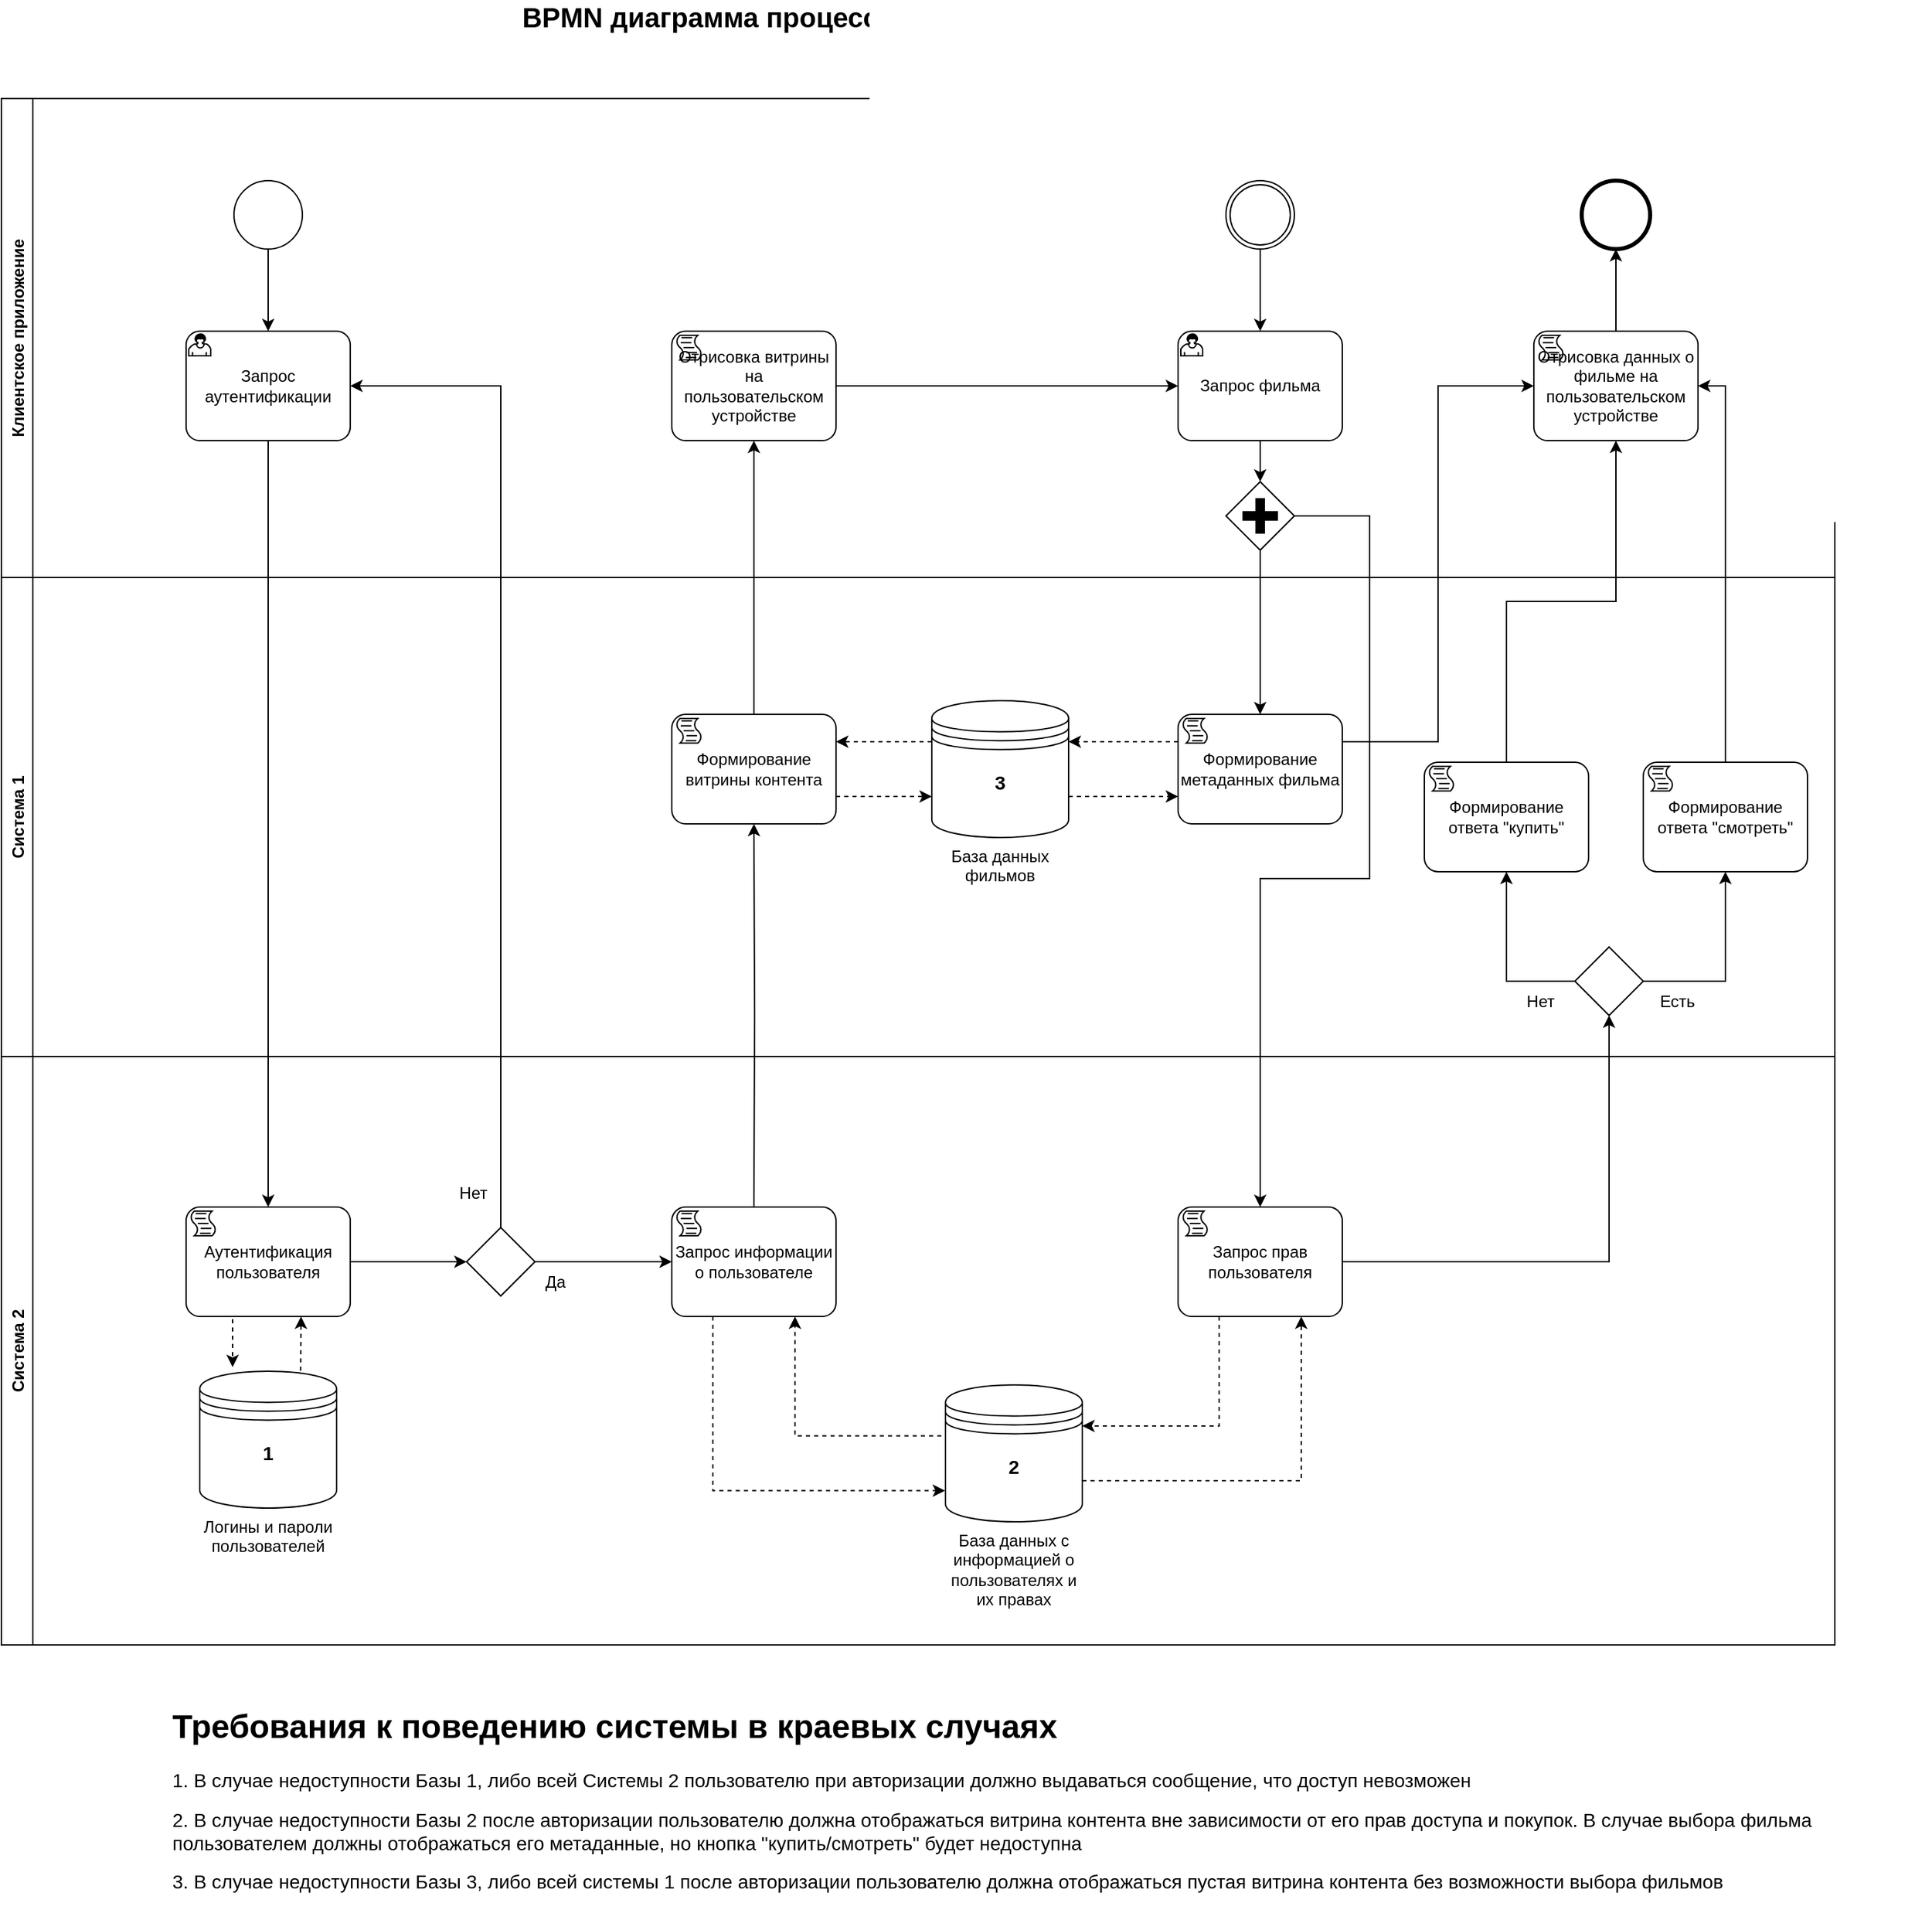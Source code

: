 <mxfile version="15.0.3" type="github">
  <diagram name="Page-1" id="2a216829-ef6e-dabb-86c1-c78162f3ba2b">
    <mxGraphModel dx="3133" dy="1056" grid="1" gridSize="10" guides="1" tooltips="1" connect="1" arrows="1" fold="1" page="1" pageScale="1" pageWidth="850" pageHeight="400" background="none" math="0" shadow="0">
      <root>
        <mxCell id="0" />
        <mxCell id="1" parent="0" />
        <mxCell id="feLGeACvyhJwC_AKLF74-2" value="Система 1" style="swimlane;horizontal=0;" vertex="1" parent="1">
          <mxGeometry x="-680" y="550" width="1340" height="350" as="geometry" />
        </mxCell>
        <mxCell id="feLGeACvyhJwC_AKLF74-46" style="edgeStyle=orthogonalEdgeStyle;rounded=0;orthogonalLoop=1;jettySize=auto;html=1;exitX=0;exitY=0.3;exitDx=0;exitDy=0;entryX=1;entryY=0.25;entryDx=0;entryDy=0;entryPerimeter=0;dashed=1;" edge="1" parent="feLGeACvyhJwC_AKLF74-2" source="feLGeACvyhJwC_AKLF74-33" target="feLGeACvyhJwC_AKLF74-44">
          <mxGeometry relative="1" as="geometry" />
        </mxCell>
        <mxCell id="feLGeACvyhJwC_AKLF74-51" style="edgeStyle=orthogonalEdgeStyle;rounded=0;orthogonalLoop=1;jettySize=auto;html=1;exitX=1;exitY=0.7;exitDx=0;exitDy=0;entryX=0;entryY=0.75;entryDx=0;entryDy=0;entryPerimeter=0;dashed=1;" edge="1" parent="feLGeACvyhJwC_AKLF74-2" source="feLGeACvyhJwC_AKLF74-33" target="feLGeACvyhJwC_AKLF74-47">
          <mxGeometry relative="1" as="geometry" />
        </mxCell>
        <mxCell id="feLGeACvyhJwC_AKLF74-33" value="База данных фильмов" style="shape=datastore;whiteSpace=wrap;html=1;labelPosition=center;verticalLabelPosition=bottom;align=center;verticalAlign=top;" vertex="1" parent="feLGeACvyhJwC_AKLF74-2">
          <mxGeometry x="680" y="90" width="100" height="100" as="geometry" />
        </mxCell>
        <mxCell id="feLGeACvyhJwC_AKLF74-45" style="edgeStyle=orthogonalEdgeStyle;rounded=0;orthogonalLoop=1;jettySize=auto;html=1;exitX=1;exitY=0.75;exitDx=0;exitDy=0;exitPerimeter=0;entryX=0;entryY=0.7;entryDx=0;entryDy=0;dashed=1;" edge="1" parent="feLGeACvyhJwC_AKLF74-2" source="feLGeACvyhJwC_AKLF74-44" target="feLGeACvyhJwC_AKLF74-33">
          <mxGeometry relative="1" as="geometry" />
        </mxCell>
        <mxCell id="feLGeACvyhJwC_AKLF74-44" value="Формирование витрины контента" style="points=[[0.25,0,0],[0.5,0,0],[0.75,0,0],[1,0.25,0],[1,0.5,0],[1,0.75,0],[0.75,1,0],[0.5,1,0],[0.25,1,0],[0,0.75,0],[0,0.5,0],[0,0.25,0]];shape=mxgraph.bpmn.task;whiteSpace=wrap;rectStyle=rounded;size=10;taskMarker=script;" vertex="1" parent="feLGeACvyhJwC_AKLF74-2">
          <mxGeometry x="490" y="100" width="120" height="80" as="geometry" />
        </mxCell>
        <mxCell id="feLGeACvyhJwC_AKLF74-50" style="edgeStyle=orthogonalEdgeStyle;rounded=0;orthogonalLoop=1;jettySize=auto;html=1;exitX=0;exitY=0.25;exitDx=0;exitDy=0;exitPerimeter=0;entryX=1;entryY=0.3;entryDx=0;entryDy=0;dashed=1;" edge="1" parent="feLGeACvyhJwC_AKLF74-2" source="feLGeACvyhJwC_AKLF74-47" target="feLGeACvyhJwC_AKLF74-33">
          <mxGeometry relative="1" as="geometry" />
        </mxCell>
        <mxCell id="feLGeACvyhJwC_AKLF74-47" value="Формирование метаданных фильма" style="points=[[0.25,0,0],[0.5,0,0],[0.75,0,0],[1,0.25,0],[1,0.5,0],[1,0.75,0],[0.75,1,0],[0.5,1,0],[0.25,1,0],[0,0.75,0],[0,0.5,0],[0,0.25,0]];shape=mxgraph.bpmn.task;whiteSpace=wrap;rectStyle=rounded;size=10;taskMarker=script;" vertex="1" parent="feLGeACvyhJwC_AKLF74-2">
          <mxGeometry x="860" y="100" width="120" height="80" as="geometry" />
        </mxCell>
        <mxCell id="feLGeACvyhJwC_AKLF74-71" value="Формирование ответа &quot;купить&quot;" style="points=[[0.25,0,0],[0.5,0,0],[0.75,0,0],[1,0.25,0],[1,0.5,0],[1,0.75,0],[0.75,1,0],[0.5,1,0],[0.25,1,0],[0,0.75,0],[0,0.5,0],[0,0.25,0]];shape=mxgraph.bpmn.task;whiteSpace=wrap;rectStyle=rounded;size=10;taskMarker=script;" vertex="1" parent="feLGeACvyhJwC_AKLF74-2">
          <mxGeometry x="1040" y="135" width="120" height="80" as="geometry" />
        </mxCell>
        <mxCell id="feLGeACvyhJwC_AKLF74-73" value="Формирование ответа &quot;смотреть&quot;" style="points=[[0.25,0,0],[0.5,0,0],[0.75,0,0],[1,0.25,0],[1,0.5,0],[1,0.75,0],[0.75,1,0],[0.5,1,0],[0.25,1,0],[0,0.75,0],[0,0.5,0],[0,0.25,0]];shape=mxgraph.bpmn.task;whiteSpace=wrap;rectStyle=rounded;size=10;taskMarker=script;" vertex="1" parent="feLGeACvyhJwC_AKLF74-2">
          <mxGeometry x="1200" y="135" width="120" height="80" as="geometry" />
        </mxCell>
        <mxCell id="feLGeACvyhJwC_AKLF74-64" value="" style="points=[[0.25,0.25,0],[0.5,0,0],[0.75,0.25,0],[1,0.5,0],[0.75,0.75,0],[0.5,1,0],[0.25,0.75,0],[0,0.5,0]];shape=mxgraph.bpmn.gateway2;html=1;verticalLabelPosition=bottom;labelBackgroundColor=#ffffff;verticalAlign=top;align=center;perimeter=rhombusPerimeter;outlineConnect=0;outline=none;symbol=none;" vertex="1" parent="feLGeACvyhJwC_AKLF74-2">
          <mxGeometry x="1150" y="270" width="50" height="50" as="geometry" />
        </mxCell>
        <mxCell id="feLGeACvyhJwC_AKLF74-75" style="edgeStyle=orthogonalEdgeStyle;rounded=0;orthogonalLoop=1;jettySize=auto;html=1;exitX=1;exitY=0.5;exitDx=0;exitDy=0;exitPerimeter=0;entryX=0.5;entryY=1;entryDx=0;entryDy=0;entryPerimeter=0;" edge="1" parent="feLGeACvyhJwC_AKLF74-2" source="feLGeACvyhJwC_AKLF74-64" target="feLGeACvyhJwC_AKLF74-73">
          <mxGeometry relative="1" as="geometry" />
        </mxCell>
        <mxCell id="feLGeACvyhJwC_AKLF74-76" style="edgeStyle=orthogonalEdgeStyle;rounded=0;orthogonalLoop=1;jettySize=auto;html=1;exitX=0;exitY=0.5;exitDx=0;exitDy=0;exitPerimeter=0;entryX=0.5;entryY=1;entryDx=0;entryDy=0;entryPerimeter=0;" edge="1" parent="feLGeACvyhJwC_AKLF74-2" source="feLGeACvyhJwC_AKLF74-64" target="feLGeACvyhJwC_AKLF74-71">
          <mxGeometry relative="1" as="geometry" />
        </mxCell>
        <mxCell id="feLGeACvyhJwC_AKLF74-69" value="Нет" style="text;html=1;strokeColor=none;fillColor=none;align=center;verticalAlign=middle;whiteSpace=wrap;rounded=0;" vertex="1" parent="feLGeACvyhJwC_AKLF74-2">
          <mxGeometry x="1100" y="300" width="50" height="20" as="geometry" />
        </mxCell>
        <mxCell id="feLGeACvyhJwC_AKLF74-3" value="Система 2" style="swimlane;horizontal=0;" vertex="1" parent="1">
          <mxGeometry x="-680" y="900" width="1340" height="430" as="geometry" />
        </mxCell>
        <mxCell id="feLGeACvyhJwC_AKLF74-9" style="edgeStyle=orthogonalEdgeStyle;rounded=0;orthogonalLoop=1;jettySize=auto;html=1;exitX=1;exitY=0.5;exitDx=0;exitDy=0;entryX=0;entryY=0.5;entryDx=0;entryDy=0;entryPerimeter=0;exitPerimeter=0;" edge="1" parent="feLGeACvyhJwC_AKLF74-3" source="feLGeACvyhJwC_AKLF74-38" target="feLGeACvyhJwC_AKLF74-8">
          <mxGeometry relative="1" as="geometry">
            <mxPoint x="255" y="150" as="sourcePoint" />
          </mxGeometry>
        </mxCell>
        <mxCell id="feLGeACvyhJwC_AKLF74-36" style="edgeStyle=orthogonalEdgeStyle;rounded=0;orthogonalLoop=1;jettySize=auto;html=1;exitX=0.25;exitY=1;exitDx=0;exitDy=0;entryX=0.24;entryY=-0.03;entryDx=0;entryDy=0;entryPerimeter=0;dashed=1;exitPerimeter=0;" edge="1" parent="feLGeACvyhJwC_AKLF74-3" source="feLGeACvyhJwC_AKLF74-38" target="feLGeACvyhJwC_AKLF74-35">
          <mxGeometry relative="1" as="geometry">
            <mxPoint x="165" y="190" as="sourcePoint" />
          </mxGeometry>
        </mxCell>
        <mxCell id="feLGeACvyhJwC_AKLF74-8" value="" style="points=[[0.25,0.25,0],[0.5,0,0],[0.75,0.25,0],[1,0.5,0],[0.75,0.75,0],[0.5,1,0],[0.25,0.75,0],[0,0.5,0]];shape=mxgraph.bpmn.gateway2;html=1;verticalLabelPosition=bottom;labelBackgroundColor=#ffffff;verticalAlign=top;align=center;perimeter=rhombusPerimeter;outlineConnect=0;outline=none;symbol=none;" vertex="1" parent="feLGeACvyhJwC_AKLF74-3">
          <mxGeometry x="340" y="125" width="50" height="50" as="geometry" />
        </mxCell>
        <mxCell id="feLGeACvyhJwC_AKLF74-17" value="Да" style="text;html=1;strokeColor=none;fillColor=none;align=center;verticalAlign=middle;whiteSpace=wrap;rounded=0;" vertex="1" parent="feLGeACvyhJwC_AKLF74-3">
          <mxGeometry x="380" y="155" width="50" height="20" as="geometry" />
        </mxCell>
        <mxCell id="feLGeACvyhJwC_AKLF74-16" value="Нет" style="text;html=1;strokeColor=none;fillColor=none;align=center;verticalAlign=middle;whiteSpace=wrap;rounded=0;" vertex="1" parent="feLGeACvyhJwC_AKLF74-3">
          <mxGeometry x="320" y="90" width="50" height="20" as="geometry" />
        </mxCell>
        <mxCell id="feLGeACvyhJwC_AKLF74-37" style="edgeStyle=orthogonalEdgeStyle;rounded=0;orthogonalLoop=1;jettySize=auto;html=1;exitX=0.737;exitY=-0.004;exitDx=0;exitDy=0;exitPerimeter=0;dashed=1;" edge="1" parent="feLGeACvyhJwC_AKLF74-3" source="feLGeACvyhJwC_AKLF74-35">
          <mxGeometry relative="1" as="geometry">
            <mxPoint x="219" y="190" as="targetPoint" />
          </mxGeometry>
        </mxCell>
        <mxCell id="feLGeACvyhJwC_AKLF74-35" value="Логины и пароли пользователей" style="shape=datastore;whiteSpace=wrap;html=1;labelPosition=center;verticalLabelPosition=bottom;align=center;verticalAlign=top;" vertex="1" parent="feLGeACvyhJwC_AKLF74-3">
          <mxGeometry x="145" y="230" width="100" height="100" as="geometry" />
        </mxCell>
        <mxCell id="feLGeACvyhJwC_AKLF74-38" value="Аутентификация пользователя" style="points=[[0.25,0,0],[0.5,0,0],[0.75,0,0],[1,0.25,0],[1,0.5,0],[1,0.75,0],[0.75,1,0],[0.5,1,0],[0.25,1,0],[0,0.75,0],[0,0.5,0],[0,0.25,0]];shape=mxgraph.bpmn.task;whiteSpace=wrap;rectStyle=rounded;size=10;taskMarker=script;" vertex="1" parent="feLGeACvyhJwC_AKLF74-3">
          <mxGeometry x="135" y="110" width="120" height="80" as="geometry" />
        </mxCell>
        <mxCell id="feLGeACvyhJwC_AKLF74-41" style="edgeStyle=orthogonalEdgeStyle;rounded=0;orthogonalLoop=1;jettySize=auto;html=1;exitX=0.25;exitY=1;exitDx=0;exitDy=0;exitPerimeter=0;entryX=-0.003;entryY=0.773;entryDx=0;entryDy=0;entryPerimeter=0;dashed=1;" edge="1" parent="feLGeACvyhJwC_AKLF74-3" source="feLGeACvyhJwC_AKLF74-39" target="feLGeACvyhJwC_AKLF74-40">
          <mxGeometry relative="1" as="geometry" />
        </mxCell>
        <mxCell id="feLGeACvyhJwC_AKLF74-39" value="Запрос информации о пользователе" style="points=[[0.25,0,0],[0.5,0,0],[0.75,0,0],[1,0.25,0],[1,0.5,0],[1,0.75,0],[0.75,1,0],[0.5,1,0],[0.25,1,0],[0,0.75,0],[0,0.5,0],[0,0.25,0]];shape=mxgraph.bpmn.task;whiteSpace=wrap;rectStyle=rounded;size=10;taskMarker=script;" vertex="1" parent="feLGeACvyhJwC_AKLF74-3">
          <mxGeometry x="490" y="110" width="120" height="80" as="geometry" />
        </mxCell>
        <mxCell id="feLGeACvyhJwC_AKLF74-43" style="edgeStyle=orthogonalEdgeStyle;rounded=0;orthogonalLoop=1;jettySize=auto;html=1;exitX=-0.03;exitY=0.373;exitDx=0;exitDy=0;exitPerimeter=0;entryX=0.75;entryY=1;entryDx=0;entryDy=0;entryPerimeter=0;dashed=1;" edge="1" parent="feLGeACvyhJwC_AKLF74-3" source="feLGeACvyhJwC_AKLF74-40" target="feLGeACvyhJwC_AKLF74-39">
          <mxGeometry relative="1" as="geometry" />
        </mxCell>
        <mxCell id="feLGeACvyhJwC_AKLF74-62" style="edgeStyle=orthogonalEdgeStyle;rounded=0;orthogonalLoop=1;jettySize=auto;html=1;exitX=1;exitY=0.7;exitDx=0;exitDy=0;entryX=0.75;entryY=1;entryDx=0;entryDy=0;entryPerimeter=0;dashed=1;" edge="1" parent="feLGeACvyhJwC_AKLF74-3" source="feLGeACvyhJwC_AKLF74-40" target="feLGeACvyhJwC_AKLF74-57">
          <mxGeometry relative="1" as="geometry" />
        </mxCell>
        <mxCell id="feLGeACvyhJwC_AKLF74-40" value="База данных с информацией о пользователях и их правах" style="shape=datastore;whiteSpace=wrap;html=1;labelPosition=center;verticalLabelPosition=bottom;align=center;verticalAlign=top;" vertex="1" parent="feLGeACvyhJwC_AKLF74-3">
          <mxGeometry x="690" y="240" width="100" height="100" as="geometry" />
        </mxCell>
        <mxCell id="feLGeACvyhJwC_AKLF74-61" style="edgeStyle=orthogonalEdgeStyle;rounded=0;orthogonalLoop=1;jettySize=auto;html=1;exitX=0.25;exitY=1;exitDx=0;exitDy=0;exitPerimeter=0;entryX=1;entryY=0.3;entryDx=0;entryDy=0;dashed=1;" edge="1" parent="feLGeACvyhJwC_AKLF74-3" source="feLGeACvyhJwC_AKLF74-57" target="feLGeACvyhJwC_AKLF74-40">
          <mxGeometry relative="1" as="geometry" />
        </mxCell>
        <mxCell id="feLGeACvyhJwC_AKLF74-57" value="Запрос прав пользователя" style="points=[[0.25,0,0],[0.5,0,0],[0.75,0,0],[1,0.25,0],[1,0.5,0],[1,0.75,0],[0.75,1,0],[0.5,1,0],[0.25,1,0],[0,0.75,0],[0,0.5,0],[0,0.25,0]];shape=mxgraph.bpmn.task;whiteSpace=wrap;rectStyle=rounded;size=10;taskMarker=script;" vertex="1" parent="feLGeACvyhJwC_AKLF74-3">
          <mxGeometry x="860" y="110" width="120" height="80" as="geometry" />
        </mxCell>
        <mxCell id="feLGeACvyhJwC_AKLF74-85" value="&lt;font style=&quot;font-size: 14px&quot;&gt;&lt;b&gt;1&lt;/b&gt;&lt;/font&gt;" style="text;html=1;strokeColor=none;fillColor=none;align=center;verticalAlign=middle;whiteSpace=wrap;rounded=0;" vertex="1" parent="feLGeACvyhJwC_AKLF74-3">
          <mxGeometry x="175" y="280" width="40" height="20" as="geometry" />
        </mxCell>
        <mxCell id="feLGeACvyhJwC_AKLF74-86" value="&lt;font style=&quot;font-size: 14px&quot;&gt;&lt;b&gt;2&lt;/b&gt;&lt;/font&gt;" style="text;html=1;strokeColor=none;fillColor=none;align=center;verticalAlign=middle;whiteSpace=wrap;rounded=0;" vertex="1" parent="feLGeACvyhJwC_AKLF74-3">
          <mxGeometry x="720" y="290" width="40" height="20" as="geometry" />
        </mxCell>
        <mxCell id="feLGeACvyhJwC_AKLF74-4" value="Клиентское приложение" style="swimlane;horizontal=0;" vertex="1" parent="1">
          <mxGeometry x="-680" y="200" width="1340" height="350" as="geometry" />
        </mxCell>
        <mxCell id="feLGeACvyhJwC_AKLF74-6" style="edgeStyle=orthogonalEdgeStyle;rounded=0;orthogonalLoop=1;jettySize=auto;html=1;entryX=0.5;entryY=0;entryDx=0;entryDy=0;entryPerimeter=0;" edge="1" parent="feLGeACvyhJwC_AKLF74-4" source="7a84cebc1def654-1" target="feLGeACvyhJwC_AKLF74-11">
          <mxGeometry relative="1" as="geometry">
            <mxPoint x="195" y="165" as="targetPoint" />
          </mxGeometry>
        </mxCell>
        <mxCell id="7a84cebc1def654-1" value="" style="shape=mxgraph.bpmn.shape;html=1;verticalLabelPosition=bottom;labelBackgroundColor=#ffffff;verticalAlign=top;perimeter=ellipsePerimeter;outline=standard;symbol=general;" parent="feLGeACvyhJwC_AKLF74-4" vertex="1">
          <mxGeometry x="170" y="60" width="50" height="50" as="geometry" />
        </mxCell>
        <mxCell id="feLGeACvyhJwC_AKLF74-11" value="Запрос аутентификации" style="points=[[0.25,0,0],[0.5,0,0],[0.75,0,0],[1,0.25,0],[1,0.5,0],[1,0.75,0],[0.75,1,0],[0.5,1,0],[0.25,1,0],[0,0.75,0],[0,0.5,0],[0,0.25,0]];shape=mxgraph.bpmn.task;whiteSpace=wrap;rectStyle=rounded;size=10;taskMarker=user;" vertex="1" parent="feLGeACvyhJwC_AKLF74-4">
          <mxGeometry x="135" y="170" width="120" height="80" as="geometry" />
        </mxCell>
        <mxCell id="feLGeACvyhJwC_AKLF74-31" style="edgeStyle=orthogonalEdgeStyle;rounded=0;orthogonalLoop=1;jettySize=auto;html=1;exitX=1;exitY=0.5;exitDx=0;exitDy=0;exitPerimeter=0;entryX=0;entryY=0.5;entryDx=0;entryDy=0;entryPerimeter=0;" edge="1" parent="feLGeACvyhJwC_AKLF74-4" source="feLGeACvyhJwC_AKLF74-56" target="feLGeACvyhJwC_AKLF74-30">
          <mxGeometry relative="1" as="geometry">
            <mxPoint x="610" y="210" as="sourcePoint" />
          </mxGeometry>
        </mxCell>
        <mxCell id="feLGeACvyhJwC_AKLF74-29" style="edgeStyle=orthogonalEdgeStyle;rounded=0;orthogonalLoop=1;jettySize=auto;html=1;exitX=0.5;exitY=1;exitDx=0;exitDy=0;exitPerimeter=0;entryX=0.5;entryY=0;entryDx=0;entryDy=0;entryPerimeter=0;" edge="1" parent="feLGeACvyhJwC_AKLF74-4" source="feLGeACvyhJwC_AKLF74-28" target="feLGeACvyhJwC_AKLF74-30">
          <mxGeometry relative="1" as="geometry" />
        </mxCell>
        <mxCell id="feLGeACvyhJwC_AKLF74-28" value="" style="points=[[0.145,0.145,0],[0.5,0,0],[0.855,0.145,0],[1,0.5,0],[0.855,0.855,0],[0.5,1,0],[0.145,0.855,0],[0,0.5,0]];shape=mxgraph.bpmn.event;html=1;verticalLabelPosition=bottom;labelBackgroundColor=#ffffff;verticalAlign=top;align=center;perimeter=ellipsePerimeter;outlineConnect=0;aspect=fixed;outline=throwing;symbol=general;" vertex="1" parent="feLGeACvyhJwC_AKLF74-4">
          <mxGeometry x="895" y="60" width="50" height="50" as="geometry" />
        </mxCell>
        <mxCell id="feLGeACvyhJwC_AKLF74-92" style="edgeStyle=orthogonalEdgeStyle;rounded=0;orthogonalLoop=1;jettySize=auto;html=1;exitX=0.5;exitY=1;exitDx=0;exitDy=0;exitPerimeter=0;entryX=0.5;entryY=0;entryDx=0;entryDy=0;entryPerimeter=0;" edge="1" parent="feLGeACvyhJwC_AKLF74-4" source="feLGeACvyhJwC_AKLF74-30" target="feLGeACvyhJwC_AKLF74-91">
          <mxGeometry relative="1" as="geometry" />
        </mxCell>
        <mxCell id="feLGeACvyhJwC_AKLF74-30" value="Запрос фильма" style="points=[[0.25,0,0],[0.5,0,0],[0.75,0,0],[1,0.25,0],[1,0.5,0],[1,0.75,0],[0.75,1,0],[0.5,1,0],[0.25,1,0],[0,0.75,0],[0,0.5,0],[0,0.25,0]];shape=mxgraph.bpmn.task;whiteSpace=wrap;rectStyle=rounded;size=10;taskMarker=user;" vertex="1" parent="feLGeACvyhJwC_AKLF74-4">
          <mxGeometry x="860" y="170" width="120" height="80" as="geometry" />
        </mxCell>
        <mxCell id="feLGeACvyhJwC_AKLF74-56" value="Отрисовка витрины на пользовательском устройстве" style="points=[[0.25,0,0],[0.5,0,0],[0.75,0,0],[1,0.25,0],[1,0.5,0],[1,0.75,0],[0.75,1,0],[0.5,1,0],[0.25,1,0],[0,0.75,0],[0,0.5,0],[0,0.25,0]];shape=mxgraph.bpmn.task;whiteSpace=wrap;rectStyle=rounded;size=10;taskMarker=script;" vertex="1" parent="feLGeACvyhJwC_AKLF74-4">
          <mxGeometry x="490" y="170" width="120" height="80" as="geometry" />
        </mxCell>
        <mxCell id="feLGeACvyhJwC_AKLF74-82" style="edgeStyle=orthogonalEdgeStyle;rounded=0;orthogonalLoop=1;jettySize=auto;html=1;exitX=0.5;exitY=0;exitDx=0;exitDy=0;exitPerimeter=0;entryX=0.5;entryY=1;entryDx=0;entryDy=0;entryPerimeter=0;" edge="1" parent="feLGeACvyhJwC_AKLF74-4" source="feLGeACvyhJwC_AKLF74-77" target="feLGeACvyhJwC_AKLF74-81">
          <mxGeometry relative="1" as="geometry" />
        </mxCell>
        <mxCell id="feLGeACvyhJwC_AKLF74-77" value="Отрисовка данных о фильме на пользовательском устройстве" style="points=[[0.25,0,0],[0.5,0,0],[0.75,0,0],[1,0.25,0],[1,0.5,0],[1,0.75,0],[0.75,1,0],[0.5,1,0],[0.25,1,0],[0,0.75,0],[0,0.5,0],[0,0.25,0]];shape=mxgraph.bpmn.task;whiteSpace=wrap;rectStyle=rounded;size=10;taskMarker=script;" vertex="1" parent="feLGeACvyhJwC_AKLF74-4">
          <mxGeometry x="1120" y="170" width="120" height="80" as="geometry" />
        </mxCell>
        <mxCell id="feLGeACvyhJwC_AKLF74-81" value="" style="points=[[0.145,0.145,0],[0.5,0,0],[0.855,0.145,0],[1,0.5,0],[0.855,0.855,0],[0.5,1,0],[0.145,0.855,0],[0,0.5,0]];shape=mxgraph.bpmn.event;html=1;verticalLabelPosition=bottom;labelBackgroundColor=#ffffff;verticalAlign=top;align=center;perimeter=ellipsePerimeter;outlineConnect=0;aspect=fixed;outline=end;symbol=terminate2;" vertex="1" parent="feLGeACvyhJwC_AKLF74-4">
          <mxGeometry x="1155" y="60" width="50" height="50" as="geometry" />
        </mxCell>
        <mxCell id="feLGeACvyhJwC_AKLF74-91" value="" style="points=[[0.25,0.25,0],[0.5,0,0],[0.75,0.25,0],[1,0.5,0],[0.75,0.75,0],[0.5,1,0],[0.25,0.75,0],[0,0.5,0]];shape=mxgraph.bpmn.gateway2;html=1;verticalLabelPosition=bottom;labelBackgroundColor=#ffffff;verticalAlign=top;align=center;perimeter=rhombusPerimeter;outlineConnect=0;outline=none;symbol=none;gwType=parallel;" vertex="1" parent="feLGeACvyhJwC_AKLF74-4">
          <mxGeometry x="895" y="280" width="50" height="50" as="geometry" />
        </mxCell>
        <mxCell id="feLGeACvyhJwC_AKLF74-7" style="edgeStyle=orthogonalEdgeStyle;rounded=0;orthogonalLoop=1;jettySize=auto;html=1;entryX=0.5;entryY=0;entryDx=0;entryDy=0;exitX=0.5;exitY=1;exitDx=0;exitDy=0;exitPerimeter=0;startArrow=none;entryPerimeter=0;" edge="1" parent="1" source="feLGeACvyhJwC_AKLF74-11" target="feLGeACvyhJwC_AKLF74-38">
          <mxGeometry relative="1" as="geometry">
            <mxPoint x="-485" y="520" as="sourcePoint" />
            <mxPoint x="-485" y="1010" as="targetPoint" />
          </mxGeometry>
        </mxCell>
        <mxCell id="feLGeACvyhJwC_AKLF74-10" style="edgeStyle=orthogonalEdgeStyle;rounded=0;orthogonalLoop=1;jettySize=auto;html=1;exitX=0.5;exitY=0;exitDx=0;exitDy=0;exitPerimeter=0;entryX=1;entryY=0.5;entryDx=0;entryDy=0;entryPerimeter=0;" edge="1" parent="1" source="feLGeACvyhJwC_AKLF74-8" target="feLGeACvyhJwC_AKLF74-11">
          <mxGeometry relative="1" as="geometry">
            <mxPoint x="-240" y="400" as="targetPoint" />
          </mxGeometry>
        </mxCell>
        <mxCell id="feLGeACvyhJwC_AKLF74-15" style="edgeStyle=orthogonalEdgeStyle;rounded=0;orthogonalLoop=1;jettySize=auto;html=1;exitX=1;exitY=0.5;exitDx=0;exitDy=0;exitPerimeter=0;" edge="1" parent="1" source="feLGeACvyhJwC_AKLF74-8">
          <mxGeometry relative="1" as="geometry">
            <mxPoint x="-190" y="1050" as="targetPoint" />
          </mxGeometry>
        </mxCell>
        <mxCell id="feLGeACvyhJwC_AKLF74-25" style="edgeStyle=orthogonalEdgeStyle;rounded=0;orthogonalLoop=1;jettySize=auto;html=1;exitX=0.5;exitY=0;exitDx=0;exitDy=0;exitPerimeter=0;entryX=0.5;entryY=1;entryDx=0;entryDy=0;entryPerimeter=0;" edge="1" parent="1" target="feLGeACvyhJwC_AKLF74-44">
          <mxGeometry relative="1" as="geometry">
            <mxPoint x="-130" y="1010" as="sourcePoint" />
            <mxPoint x="-130" y="730" as="targetPoint" />
          </mxGeometry>
        </mxCell>
        <mxCell id="feLGeACvyhJwC_AKLF74-27" style="edgeStyle=orthogonalEdgeStyle;rounded=0;orthogonalLoop=1;jettySize=auto;html=1;exitX=0.5;exitY=0;exitDx=0;exitDy=0;exitPerimeter=0;entryX=0.5;entryY=1;entryDx=0;entryDy=0;entryPerimeter=0;" edge="1" parent="1" source="feLGeACvyhJwC_AKLF74-44" target="feLGeACvyhJwC_AKLF74-56">
          <mxGeometry relative="1" as="geometry">
            <mxPoint x="-130" y="650" as="sourcePoint" />
            <mxPoint x="-130" y="450" as="targetPoint" />
          </mxGeometry>
        </mxCell>
        <mxCell id="feLGeACvyhJwC_AKLF74-78" style="edgeStyle=orthogonalEdgeStyle;rounded=0;orthogonalLoop=1;jettySize=auto;html=1;exitX=1;exitY=0.25;exitDx=0;exitDy=0;exitPerimeter=0;entryX=0;entryY=0.5;entryDx=0;entryDy=0;entryPerimeter=0;" edge="1" parent="1" source="feLGeACvyhJwC_AKLF74-47" target="feLGeACvyhJwC_AKLF74-77">
          <mxGeometry relative="1" as="geometry" />
        </mxCell>
        <mxCell id="feLGeACvyhJwC_AKLF74-79" style="edgeStyle=orthogonalEdgeStyle;rounded=0;orthogonalLoop=1;jettySize=auto;html=1;exitX=0.5;exitY=0;exitDx=0;exitDy=0;exitPerimeter=0;entryX=0.5;entryY=1;entryDx=0;entryDy=0;entryPerimeter=0;" edge="1" parent="1" source="feLGeACvyhJwC_AKLF74-71" target="feLGeACvyhJwC_AKLF74-77">
          <mxGeometry relative="1" as="geometry">
            <mxPoint x="487.5" y="517.5" as="targetPoint" />
          </mxGeometry>
        </mxCell>
        <mxCell id="feLGeACvyhJwC_AKLF74-80" style="edgeStyle=orthogonalEdgeStyle;rounded=0;orthogonalLoop=1;jettySize=auto;html=1;exitX=0.5;exitY=0;exitDx=0;exitDy=0;exitPerimeter=0;entryX=1;entryY=0.5;entryDx=0;entryDy=0;entryPerimeter=0;" edge="1" parent="1" source="feLGeACvyhJwC_AKLF74-73" target="feLGeACvyhJwC_AKLF74-77">
          <mxGeometry relative="1" as="geometry">
            <mxPoint x="512.5" y="517.5" as="targetPoint" />
          </mxGeometry>
        </mxCell>
        <mxCell id="feLGeACvyhJwC_AKLF74-83" value="&lt;h1&gt;Требования к поведению системы в краевых случаях&lt;/h1&gt;&lt;p&gt;&lt;font style=&quot;font-size: 14px&quot;&gt;1. В случае недоступности Базы 1, либо всей Системы 2 пользователю при авторизации должно выдаваться сообщение, что доступ невозможен&lt;/font&gt;&lt;/p&gt;&lt;p&gt;&lt;span style=&quot;font-size: 14px&quot;&gt;2. В случае недоступности Базы 2 после авторизации пользователю должна отображаться витрина контента вне зависимости от его прав доступа и покупок. В случае выбора фильма пользователем должны отображаться его метаданные, но кнопка &quot;купить/смотреть&quot; будет недоступна&lt;/span&gt;&lt;/p&gt;&lt;p&gt;&lt;span style=&quot;font-size: 14px&quot;&gt;3. В случае недоступности Базы 3, либо всей системы 1 после авторизации пользователю должна отображаться пустая витрина контента без возможности выбора фильмов&lt;/span&gt;&lt;/p&gt;&lt;span style=&quot;font-size: 14px&quot;&gt;&lt;br&gt;&lt;/span&gt;" style="text;html=1;strokeColor=none;fillColor=none;spacing=5;spacingTop=-20;whiteSpace=wrap;overflow=hidden;rounded=0;" vertex="1" parent="1">
          <mxGeometry x="-560" y="1370" width="1290" height="160" as="geometry" />
        </mxCell>
        <mxCell id="feLGeACvyhJwC_AKLF74-87" value="&lt;font style=&quot;font-size: 14px&quot;&gt;&lt;b&gt;3&lt;/b&gt;&lt;/font&gt;" style="text;html=1;strokeColor=none;fillColor=none;align=center;verticalAlign=middle;whiteSpace=wrap;rounded=0;" vertex="1" parent="1">
          <mxGeometry x="30" y="690" width="40" height="20" as="geometry" />
        </mxCell>
        <mxCell id="feLGeACvyhJwC_AKLF74-88" value="&lt;font style=&quot;font-size: 20px&quot;&gt;&lt;b&gt;BPMN диаграмма процесса выбора пользователем фильма&lt;/b&gt;&lt;/font&gt;" style="text;html=1;strokeColor=none;fillColor=none;align=center;verticalAlign=middle;whiteSpace=wrap;rounded=0;" vertex="1" parent="1">
          <mxGeometry x="-360" y="130" width="720" height="20" as="geometry" />
        </mxCell>
        <mxCell id="feLGeACvyhJwC_AKLF74-95" style="edgeStyle=orthogonalEdgeStyle;rounded=0;orthogonalLoop=1;jettySize=auto;html=1;exitX=0.5;exitY=1;exitDx=0;exitDy=0;exitPerimeter=0;entryX=0.5;entryY=0;entryDx=0;entryDy=0;entryPerimeter=0;" edge="1" parent="1" source="feLGeACvyhJwC_AKLF74-91" target="feLGeACvyhJwC_AKLF74-47">
          <mxGeometry relative="1" as="geometry" />
        </mxCell>
        <mxCell id="feLGeACvyhJwC_AKLF74-96" style="edgeStyle=orthogonalEdgeStyle;rounded=0;orthogonalLoop=1;jettySize=auto;html=1;exitX=1;exitY=0.5;exitDx=0;exitDy=0;exitPerimeter=0;entryX=0.5;entryY=0;entryDx=0;entryDy=0;entryPerimeter=0;" edge="1" parent="1" source="feLGeACvyhJwC_AKLF74-91" target="feLGeACvyhJwC_AKLF74-57">
          <mxGeometry relative="1" as="geometry">
            <Array as="points">
              <mxPoint x="320" y="505" />
              <mxPoint x="320" y="770" />
              <mxPoint x="240" y="770" />
            </Array>
          </mxGeometry>
        </mxCell>
        <mxCell id="feLGeACvyhJwC_AKLF74-65" style="edgeStyle=orthogonalEdgeStyle;rounded=0;orthogonalLoop=1;jettySize=auto;html=1;exitX=1;exitY=0.5;exitDx=0;exitDy=0;exitPerimeter=0;entryX=0.5;entryY=1;entryDx=0;entryDy=0;entryPerimeter=0;" edge="1" parent="1" source="feLGeACvyhJwC_AKLF74-57" target="feLGeACvyhJwC_AKLF74-64">
          <mxGeometry relative="1" as="geometry" />
        </mxCell>
        <mxCell id="feLGeACvyhJwC_AKLF74-68" value="Есть" style="text;html=1;strokeColor=none;fillColor=none;align=center;verticalAlign=middle;whiteSpace=wrap;rounded=0;" vertex="1" parent="1">
          <mxGeometry x="520" y="850" width="50" height="20" as="geometry" />
        </mxCell>
      </root>
    </mxGraphModel>
  </diagram>
</mxfile>
